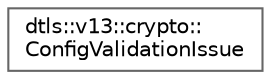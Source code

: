 digraph "Graphical Class Hierarchy"
{
 // LATEX_PDF_SIZE
  bgcolor="transparent";
  edge [fontname=Helvetica,fontsize=10,labelfontname=Helvetica,labelfontsize=10];
  node [fontname=Helvetica,fontsize=10,shape=box,height=0.2,width=0.4];
  rankdir="LR";
  Node0 [id="Node000000",label="dtls::v13::crypto::\lConfigValidationIssue",height=0.2,width=0.4,color="grey40", fillcolor="white", style="filled",URL="$structdtls_1_1v13_1_1crypto_1_1ConfigValidationIssue.html",tooltip="Validate system crypto configuration."];
}
